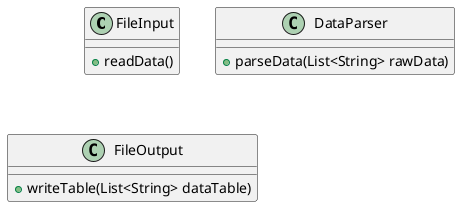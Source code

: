 @startuml

class FileInput {
  +readData()
}

class DataParser {
  +parseData(List<String> rawData)
}

class FileOutput {
  +writeTable(List<String> dataTable)
}


@enduml